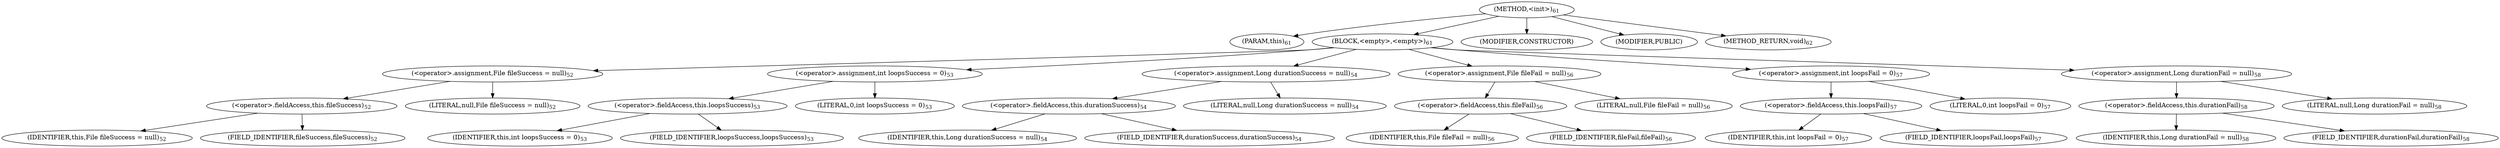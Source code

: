 digraph "&lt;init&gt;" {  
"59" [label = <(METHOD,&lt;init&gt;)<SUB>61</SUB>> ]
"60" [label = <(PARAM,this)<SUB>61</SUB>> ]
"61" [label = <(BLOCK,&lt;empty&gt;,&lt;empty&gt;)<SUB>61</SUB>> ]
"62" [label = <(&lt;operator&gt;.assignment,File fileSuccess = null)<SUB>52</SUB>> ]
"63" [label = <(&lt;operator&gt;.fieldAccess,this.fileSuccess)<SUB>52</SUB>> ]
"64" [label = <(IDENTIFIER,this,File fileSuccess = null)<SUB>52</SUB>> ]
"65" [label = <(FIELD_IDENTIFIER,fileSuccess,fileSuccess)<SUB>52</SUB>> ]
"66" [label = <(LITERAL,null,File fileSuccess = null)<SUB>52</SUB>> ]
"67" [label = <(&lt;operator&gt;.assignment,int loopsSuccess = 0)<SUB>53</SUB>> ]
"68" [label = <(&lt;operator&gt;.fieldAccess,this.loopsSuccess)<SUB>53</SUB>> ]
"69" [label = <(IDENTIFIER,this,int loopsSuccess = 0)<SUB>53</SUB>> ]
"70" [label = <(FIELD_IDENTIFIER,loopsSuccess,loopsSuccess)<SUB>53</SUB>> ]
"71" [label = <(LITERAL,0,int loopsSuccess = 0)<SUB>53</SUB>> ]
"72" [label = <(&lt;operator&gt;.assignment,Long durationSuccess = null)<SUB>54</SUB>> ]
"73" [label = <(&lt;operator&gt;.fieldAccess,this.durationSuccess)<SUB>54</SUB>> ]
"74" [label = <(IDENTIFIER,this,Long durationSuccess = null)<SUB>54</SUB>> ]
"75" [label = <(FIELD_IDENTIFIER,durationSuccess,durationSuccess)<SUB>54</SUB>> ]
"76" [label = <(LITERAL,null,Long durationSuccess = null)<SUB>54</SUB>> ]
"77" [label = <(&lt;operator&gt;.assignment,File fileFail = null)<SUB>56</SUB>> ]
"78" [label = <(&lt;operator&gt;.fieldAccess,this.fileFail)<SUB>56</SUB>> ]
"79" [label = <(IDENTIFIER,this,File fileFail = null)<SUB>56</SUB>> ]
"80" [label = <(FIELD_IDENTIFIER,fileFail,fileFail)<SUB>56</SUB>> ]
"81" [label = <(LITERAL,null,File fileFail = null)<SUB>56</SUB>> ]
"82" [label = <(&lt;operator&gt;.assignment,int loopsFail = 0)<SUB>57</SUB>> ]
"83" [label = <(&lt;operator&gt;.fieldAccess,this.loopsFail)<SUB>57</SUB>> ]
"84" [label = <(IDENTIFIER,this,int loopsFail = 0)<SUB>57</SUB>> ]
"85" [label = <(FIELD_IDENTIFIER,loopsFail,loopsFail)<SUB>57</SUB>> ]
"86" [label = <(LITERAL,0,int loopsFail = 0)<SUB>57</SUB>> ]
"87" [label = <(&lt;operator&gt;.assignment,Long durationFail = null)<SUB>58</SUB>> ]
"88" [label = <(&lt;operator&gt;.fieldAccess,this.durationFail)<SUB>58</SUB>> ]
"89" [label = <(IDENTIFIER,this,Long durationFail = null)<SUB>58</SUB>> ]
"90" [label = <(FIELD_IDENTIFIER,durationFail,durationFail)<SUB>58</SUB>> ]
"91" [label = <(LITERAL,null,Long durationFail = null)<SUB>58</SUB>> ]
"92" [label = <(MODIFIER,CONSTRUCTOR)> ]
"93" [label = <(MODIFIER,PUBLIC)> ]
"94" [label = <(METHOD_RETURN,void)<SUB>62</SUB>> ]
  "59" -> "60" 
  "59" -> "61" 
  "59" -> "92" 
  "59" -> "93" 
  "59" -> "94" 
  "61" -> "62" 
  "61" -> "67" 
  "61" -> "72" 
  "61" -> "77" 
  "61" -> "82" 
  "61" -> "87" 
  "62" -> "63" 
  "62" -> "66" 
  "63" -> "64" 
  "63" -> "65" 
  "67" -> "68" 
  "67" -> "71" 
  "68" -> "69" 
  "68" -> "70" 
  "72" -> "73" 
  "72" -> "76" 
  "73" -> "74" 
  "73" -> "75" 
  "77" -> "78" 
  "77" -> "81" 
  "78" -> "79" 
  "78" -> "80" 
  "82" -> "83" 
  "82" -> "86" 
  "83" -> "84" 
  "83" -> "85" 
  "87" -> "88" 
  "87" -> "91" 
  "88" -> "89" 
  "88" -> "90" 
}
